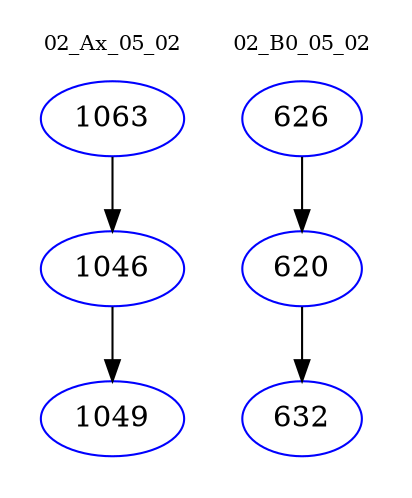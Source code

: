 digraph{
subgraph cluster_0 {
color = white
label = "02_Ax_05_02";
fontsize=10;
T0_1063 [label="1063", color="blue"]
T0_1063 -> T0_1046 [color="black"]
T0_1046 [label="1046", color="blue"]
T0_1046 -> T0_1049 [color="black"]
T0_1049 [label="1049", color="blue"]
}
subgraph cluster_1 {
color = white
label = "02_B0_05_02";
fontsize=10;
T1_626 [label="626", color="blue"]
T1_626 -> T1_620 [color="black"]
T1_620 [label="620", color="blue"]
T1_620 -> T1_632 [color="black"]
T1_632 [label="632", color="blue"]
}
}
